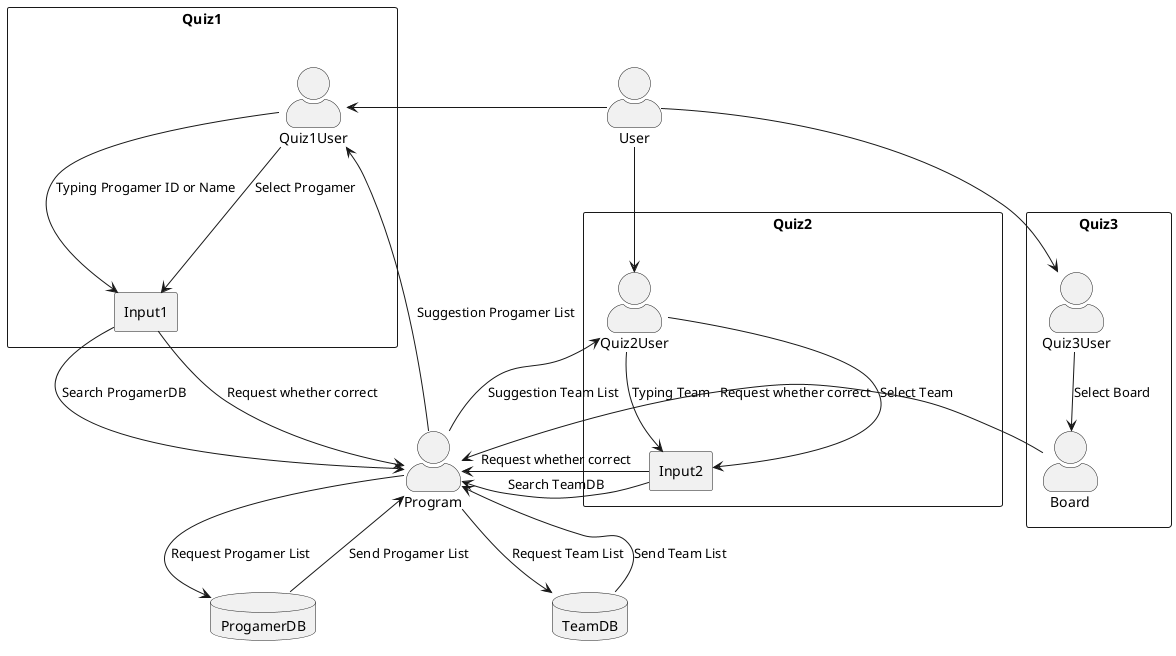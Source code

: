 @startuml
skinparam actorStyle awesome
actor User
actor Program

Database ProgamerDB
Database TeamDB

rectangle Quiz1 {
    rectangle Input1
    User -left-> Quiz1User
    Quiz1User --> Input1 : Typing Progamer ID or Name
    Input1 -> Program : Search ProgamerDB
    Program --> ProgamerDB : Request Progamer List
    ProgamerDB --> Program : Send Progamer List
    Program --> Quiz1User : Suggestion Progamer List
    Quiz1User --> Input1 : Select Progamer
    Input1 --> Program : Request whether correct
}

rectangle Quiz2 {
    rectangle Input2
    User -right-> Quiz2User
    Quiz2User --> Input2 : Typing Team
    Input2 -> Program : Search TeamDB
    Program --> TeamDB : Request Team List
    TeamDB --> Program : Send Team List
    Program --> Quiz2User : Suggestion Team List
    Quiz2User --> Input2 : Select Team
    Input2 --> Program : Request whether correct
}


rectangle Quiz3 {
    User --> Quiz3User
    Quiz3User --> Board : Select Board
    Board --> Program : Request whether correct
}

@enduml
